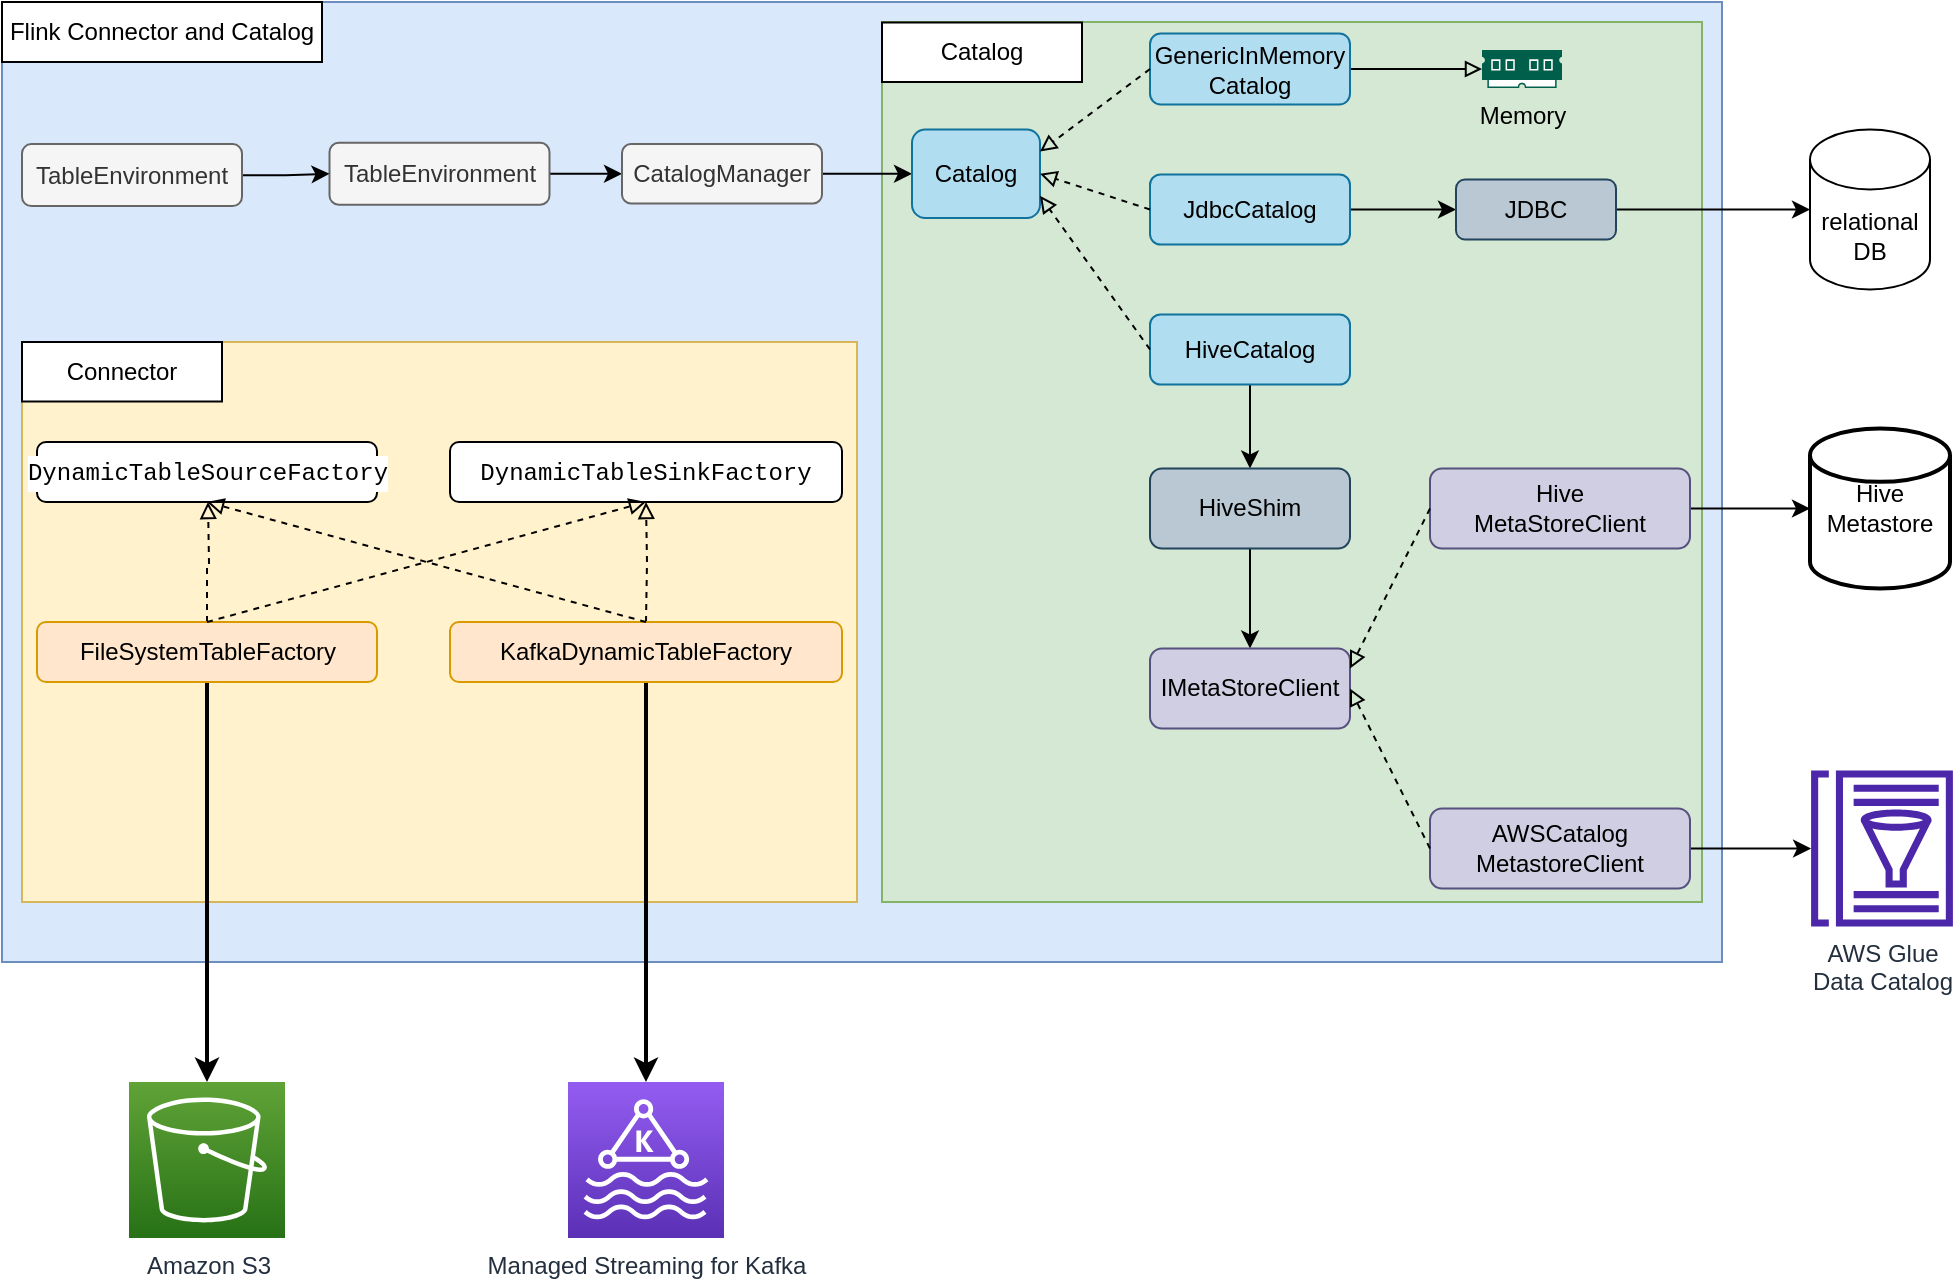 <mxfile version="20.7.4" type="github">
  <diagram id="6fCkQnfvTHWw5Nz4_dTc" name="Page-1">
    <mxGraphModel dx="1050" dy="566" grid="1" gridSize="10" guides="1" tooltips="1" connect="1" arrows="1" fold="1" page="1" pageScale="1" pageWidth="827" pageHeight="1169" math="0" shadow="0">
      <root>
        <mxCell id="0" />
        <mxCell id="1" parent="0" />
        <mxCell id="8L1h696zqM6Jr5x79oPo-1" value="" style="rounded=0;whiteSpace=wrap;html=1;align=left;fillColor=#dae8fc;strokeColor=#6c8ebf;fontColor=default;labelBackgroundColor=default;" vertex="1" parent="1">
          <mxGeometry x="20" y="100" width="860" height="480" as="geometry" />
        </mxCell>
        <mxCell id="8L1h696zqM6Jr5x79oPo-76" value="" style="rounded=0;whiteSpace=wrap;html=1;labelBackgroundColor=default;strokeColor=#d6b656;fillColor=#fff2cc;" vertex="1" parent="1">
          <mxGeometry x="30" y="270" width="417.5" height="280" as="geometry" />
        </mxCell>
        <mxCell id="8L1h696zqM6Jr5x79oPo-75" value="" style="rounded=0;whiteSpace=wrap;html=1;labelBackgroundColor=default;strokeColor=#82b366;fillColor=#d5e8d4;" vertex="1" parent="1">
          <mxGeometry x="460" y="110" width="410" height="440" as="geometry" />
        </mxCell>
        <mxCell id="8L1h696zqM6Jr5x79oPo-13" style="edgeStyle=orthogonalEdgeStyle;rounded=0;orthogonalLoop=1;jettySize=auto;html=1;exitX=1;exitY=0.5;exitDx=0;exitDy=0;entryX=0;entryY=0.5;entryDx=0;entryDy=0;fontColor=none;" edge="1" parent="1" source="8L1h696zqM6Jr5x79oPo-2" target="8L1h696zqM6Jr5x79oPo-3">
          <mxGeometry relative="1" as="geometry" />
        </mxCell>
        <mxCell id="8L1h696zqM6Jr5x79oPo-2" value="TableEnvironment" style="rounded=1;whiteSpace=wrap;html=1;fillColor=#f5f5f5;fontColor=#333333;strokeColor=#666666;" vertex="1" parent="1">
          <mxGeometry x="183.75" y="170.37" width="110" height="31" as="geometry" />
        </mxCell>
        <mxCell id="8L1h696zqM6Jr5x79oPo-43" style="edgeStyle=orthogonalEdgeStyle;rounded=0;orthogonalLoop=1;jettySize=auto;html=1;fontColor=default;exitX=1;exitY=0.5;exitDx=0;exitDy=0;entryX=0;entryY=0.5;entryDx=0;entryDy=0;" edge="1" parent="1" source="8L1h696zqM6Jr5x79oPo-3" target="8L1h696zqM6Jr5x79oPo-4">
          <mxGeometry relative="1" as="geometry" />
        </mxCell>
        <mxCell id="8L1h696zqM6Jr5x79oPo-3" value="CatalogManager" style="rounded=1;whiteSpace=wrap;html=1;fillColor=#f5f5f5;fontColor=#333333;strokeColor=#666666;" vertex="1" parent="1">
          <mxGeometry x="330" y="171.06" width="100" height="29.63" as="geometry" />
        </mxCell>
        <mxCell id="8L1h696zqM6Jr5x79oPo-4" value="Catalog" style="rounded=1;whiteSpace=wrap;html=1;fillColor=#b1ddf0;strokeColor=#10739e;" vertex="1" parent="1">
          <mxGeometry x="475" y="163.75" width="64" height="44.25" as="geometry" />
        </mxCell>
        <mxCell id="8L1h696zqM6Jr5x79oPo-83" style="edgeStyle=orthogonalEdgeStyle;rounded=0;orthogonalLoop=1;jettySize=auto;html=1;exitX=1;exitY=0.5;exitDx=0;exitDy=0;strokeWidth=1;fontColor=#000000;endArrow=block;endFill=0;" edge="1" parent="1" source="8L1h696zqM6Jr5x79oPo-5" target="8L1h696zqM6Jr5x79oPo-9">
          <mxGeometry relative="1" as="geometry" />
        </mxCell>
        <mxCell id="8L1h696zqM6Jr5x79oPo-5" value="GenericInMemory&lt;br&gt;Catalog" style="rounded=1;whiteSpace=wrap;html=1;fillColor=#b1ddf0;strokeColor=#10739e;" vertex="1" parent="1">
          <mxGeometry x="594" y="115.75" width="100" height="35.5" as="geometry" />
        </mxCell>
        <mxCell id="8L1h696zqM6Jr5x79oPo-18" style="edgeStyle=orthogonalEdgeStyle;rounded=0;orthogonalLoop=1;jettySize=auto;html=1;fontColor=none;" edge="1" parent="1" source="8L1h696zqM6Jr5x79oPo-6" target="8L1h696zqM6Jr5x79oPo-12">
          <mxGeometry relative="1" as="geometry" />
        </mxCell>
        <mxCell id="8L1h696zqM6Jr5x79oPo-6" value="JdbcCatalog" style="rounded=1;whiteSpace=wrap;html=1;fillColor=#b1ddf0;strokeColor=#10739e;" vertex="1" parent="1">
          <mxGeometry x="594" y="186.25" width="100" height="35" as="geometry" />
        </mxCell>
        <mxCell id="8L1h696zqM6Jr5x79oPo-19" style="edgeStyle=orthogonalEdgeStyle;rounded=0;orthogonalLoop=1;jettySize=auto;html=1;fontColor=none;" edge="1" parent="1" source="8L1h696zqM6Jr5x79oPo-7" target="8L1h696zqM6Jr5x79oPo-11">
          <mxGeometry relative="1" as="geometry" />
        </mxCell>
        <mxCell id="8L1h696zqM6Jr5x79oPo-7" value="HiveCatalog" style="rounded=1;whiteSpace=wrap;html=1;fillColor=#b1ddf0;strokeColor=#10739e;" vertex="1" parent="1">
          <mxGeometry x="594" y="256.25" width="100" height="35" as="geometry" />
        </mxCell>
        <mxCell id="8L1h696zqM6Jr5x79oPo-8" value="Flink Connector and Catalog" style="rounded=0;whiteSpace=wrap;html=1;fontColor=none;" vertex="1" parent="1">
          <mxGeometry x="20" y="100" width="160" height="30" as="geometry" />
        </mxCell>
        <mxCell id="8L1h696zqM6Jr5x79oPo-9" value="Memory" style="sketch=0;pointerEvents=1;shadow=0;dashed=0;html=1;strokeColor=none;fillColor=#005F4B;labelPosition=center;verticalLabelPosition=bottom;verticalAlign=top;align=center;outlineConnect=0;shape=mxgraph.veeam2.ram;fontColor=none;" vertex="1" parent="1">
          <mxGeometry x="760" y="124" width="40" height="19" as="geometry" />
        </mxCell>
        <mxCell id="8L1h696zqM6Jr5x79oPo-10" value="relational DB" style="shape=cylinder3;whiteSpace=wrap;html=1;boundedLbl=1;backgroundOutline=1;size=15;fontColor=none;" vertex="1" parent="1">
          <mxGeometry x="924" y="163.75" width="60" height="80" as="geometry" />
        </mxCell>
        <mxCell id="8L1h696zqM6Jr5x79oPo-29" style="edgeStyle=orthogonalEdgeStyle;rounded=0;orthogonalLoop=1;jettySize=auto;html=1;fontColor=none;" edge="1" parent="1" source="8L1h696zqM6Jr5x79oPo-11" target="8L1h696zqM6Jr5x79oPo-26">
          <mxGeometry relative="1" as="geometry" />
        </mxCell>
        <mxCell id="8L1h696zqM6Jr5x79oPo-11" value="HiveShim" style="rounded=1;whiteSpace=wrap;html=1;fillColor=#bac8d3;strokeColor=#23445d;" vertex="1" parent="1">
          <mxGeometry x="594" y="333.25" width="100" height="40" as="geometry" />
        </mxCell>
        <mxCell id="8L1h696zqM6Jr5x79oPo-21" style="edgeStyle=orthogonalEdgeStyle;rounded=0;orthogonalLoop=1;jettySize=auto;html=1;fontColor=none;" edge="1" parent="1" source="8L1h696zqM6Jr5x79oPo-12" target="8L1h696zqM6Jr5x79oPo-10">
          <mxGeometry relative="1" as="geometry" />
        </mxCell>
        <mxCell id="8L1h696zqM6Jr5x79oPo-12" value="JDBC" style="rounded=1;whiteSpace=wrap;html=1;fillColor=#bac8d3;strokeColor=#23445d;" vertex="1" parent="1">
          <mxGeometry x="747" y="188.75" width="80" height="30" as="geometry" />
        </mxCell>
        <mxCell id="8L1h696zqM6Jr5x79oPo-15" value="" style="endArrow=block;dashed=1;html=1;rounded=0;fontColor=none;entryX=1;entryY=0.25;entryDx=0;entryDy=0;exitX=0;exitY=0.5;exitDx=0;exitDy=0;endFill=0;" edge="1" parent="1" source="8L1h696zqM6Jr5x79oPo-5" target="8L1h696zqM6Jr5x79oPo-4">
          <mxGeometry width="50" height="50" relative="1" as="geometry">
            <mxPoint x="400" y="199" as="sourcePoint" />
            <mxPoint x="450" y="149" as="targetPoint" />
          </mxGeometry>
        </mxCell>
        <mxCell id="8L1h696zqM6Jr5x79oPo-23" value="Hive Metastore" style="strokeWidth=2;html=1;shape=mxgraph.flowchart.database;whiteSpace=wrap;fontColor=none;" vertex="1" parent="1">
          <mxGeometry x="924" y="313.25" width="70" height="80" as="geometry" />
        </mxCell>
        <mxCell id="8L1h696zqM6Jr5x79oPo-26" value="IMetaStoreClient" style="rounded=1;whiteSpace=wrap;html=1;fillColor=#d0cee2;strokeColor=#56517e;" vertex="1" parent="1">
          <mxGeometry x="594" y="423.25" width="100" height="40" as="geometry" />
        </mxCell>
        <mxCell id="8L1h696zqM6Jr5x79oPo-38" style="edgeStyle=orthogonalEdgeStyle;rounded=0;orthogonalLoop=1;jettySize=auto;html=1;fontColor=none;" edge="1" parent="1" source="8L1h696zqM6Jr5x79oPo-27" target="8L1h696zqM6Jr5x79oPo-32">
          <mxGeometry relative="1" as="geometry" />
        </mxCell>
        <mxCell id="8L1h696zqM6Jr5x79oPo-27" value="AWSCatalog&lt;br&gt;MetastoreClient" style="rounded=1;whiteSpace=wrap;html=1;fillColor=#d0cee2;strokeColor=#56517e;" vertex="1" parent="1">
          <mxGeometry x="734" y="503.25" width="130" height="40" as="geometry" />
        </mxCell>
        <mxCell id="8L1h696zqM6Jr5x79oPo-37" style="edgeStyle=orthogonalEdgeStyle;rounded=0;orthogonalLoop=1;jettySize=auto;html=1;exitX=1;exitY=0.5;exitDx=0;exitDy=0;entryX=0;entryY=0.5;entryDx=0;entryDy=0;entryPerimeter=0;fontColor=none;" edge="1" parent="1" source="8L1h696zqM6Jr5x79oPo-28" target="8L1h696zqM6Jr5x79oPo-23">
          <mxGeometry relative="1" as="geometry" />
        </mxCell>
        <mxCell id="8L1h696zqM6Jr5x79oPo-28" value="Hive&lt;br&gt;MetaStoreClient" style="rounded=1;whiteSpace=wrap;html=1;fillColor=#d0cee2;strokeColor=#56517e;" vertex="1" parent="1">
          <mxGeometry x="734" y="333.25" width="130" height="40" as="geometry" />
        </mxCell>
        <mxCell id="8L1h696zqM6Jr5x79oPo-30" value="" style="endArrow=block;dashed=1;html=1;rounded=0;fontColor=none;endFill=0;exitX=0;exitY=0.5;exitDx=0;exitDy=0;entryX=1;entryY=0.25;entryDx=0;entryDy=0;" edge="1" parent="1" source="8L1h696zqM6Jr5x79oPo-28" target="8L1h696zqM6Jr5x79oPo-26">
          <mxGeometry width="50" height="50" relative="1" as="geometry">
            <mxPoint x="704" y="423.25" as="sourcePoint" />
            <mxPoint x="754" y="373.25" as="targetPoint" />
          </mxGeometry>
        </mxCell>
        <mxCell id="8L1h696zqM6Jr5x79oPo-32" value="AWS Glue &lt;br&gt;Data Catalog" style="sketch=0;outlineConnect=0;fontColor=#232F3E;gradientColor=none;fillColor=#4D27AA;strokeColor=none;dashed=0;verticalLabelPosition=bottom;verticalAlign=top;align=center;html=1;fontSize=12;fontStyle=0;aspect=fixed;pointerEvents=1;shape=mxgraph.aws4.glue_data_catalog;" vertex="1" parent="1">
          <mxGeometry x="924" y="484.25" width="72" height="78" as="geometry" />
        </mxCell>
        <mxCell id="8L1h696zqM6Jr5x79oPo-39" value="" style="shape=image;verticalLabelPosition=bottom;labelBackgroundColor=default;verticalAlign=top;aspect=fixed;imageAspect=0;image=https://hive.apache.org/images/hive_logo_medium.jpg;" vertex="1" parent="1">
          <mxGeometry x="932" y="292.72" width="44" height="40.53" as="geometry" />
        </mxCell>
        <mxCell id="8L1h696zqM6Jr5x79oPo-51" style="edgeStyle=orthogonalEdgeStyle;rounded=0;orthogonalLoop=1;jettySize=auto;html=1;fontColor=default;dashed=1;endArrow=block;endFill=0;exitX=0.5;exitY=0;exitDx=0;exitDy=0;" edge="1" parent="1" source="8L1h696zqM6Jr5x79oPo-44">
          <mxGeometry relative="1" as="geometry">
            <mxPoint x="123" y="350" as="targetPoint" />
          </mxGeometry>
        </mxCell>
        <mxCell id="8L1h696zqM6Jr5x79oPo-40" value="&lt;div style=&quot;font-family: Menlo, Monaco, &amp;quot;Courier New&amp;quot;, monospace; line-height: 18px;&quot;&gt;&lt;div style=&quot;line-height: 18px;&quot;&gt;DynamicTableSourceFactory&lt;/div&gt;&lt;/div&gt;" style="rounded=1;whiteSpace=wrap;html=1;fontColor=default;strokeColor=default;labelBackgroundColor=default;" vertex="1" parent="1">
          <mxGeometry x="37.5" y="320" width="170" height="30" as="geometry" />
        </mxCell>
        <mxCell id="8L1h696zqM6Jr5x79oPo-54" style="edgeStyle=orthogonalEdgeStyle;rounded=0;orthogonalLoop=1;jettySize=auto;html=1;dashed=1;fontColor=default;endArrow=block;endFill=0;" edge="1" parent="1" target="8L1h696zqM6Jr5x79oPo-41">
          <mxGeometry relative="1" as="geometry">
            <mxPoint x="342" y="410" as="sourcePoint" />
          </mxGeometry>
        </mxCell>
        <mxCell id="8L1h696zqM6Jr5x79oPo-41" value="&lt;div style=&quot;font-family: Menlo, Monaco, &amp;quot;Courier New&amp;quot;, monospace; line-height: 18px;&quot;&gt;DynamicTableSinkFactory&lt;/div&gt;" style="rounded=1;whiteSpace=wrap;html=1;fontColor=default;strokeColor=default;labelBackgroundColor=none;" vertex="1" parent="1">
          <mxGeometry x="244" y="320" width="196" height="30" as="geometry" />
        </mxCell>
        <mxCell id="8L1h696zqM6Jr5x79oPo-71" style="edgeStyle=orthogonalEdgeStyle;rounded=0;orthogonalLoop=1;jettySize=auto;html=1;entryX=0.5;entryY=0;entryDx=0;entryDy=0;entryPerimeter=0;fontColor=default;endArrow=classic;endFill=1;strokeWidth=2;" edge="1" parent="1" source="8L1h696zqM6Jr5x79oPo-44" target="8L1h696zqM6Jr5x79oPo-68">
          <mxGeometry relative="1" as="geometry" />
        </mxCell>
        <mxCell id="8L1h696zqM6Jr5x79oPo-44" value="FileSystemTableFactory" style="rounded=1;whiteSpace=wrap;strokeColor=#d79b00;labelBackgroundColor=none;fillColor=#ffe6cc;" vertex="1" parent="1">
          <mxGeometry x="37.5" y="410" width="170" height="30" as="geometry" />
        </mxCell>
        <mxCell id="8L1h696zqM6Jr5x79oPo-73" style="edgeStyle=orthogonalEdgeStyle;rounded=0;orthogonalLoop=1;jettySize=auto;html=1;exitX=0.5;exitY=1;exitDx=0;exitDy=0;strokeWidth=2;fontColor=default;endArrow=classic;endFill=1;" edge="1" parent="1" source="8L1h696zqM6Jr5x79oPo-46" target="8L1h696zqM6Jr5x79oPo-69">
          <mxGeometry relative="1" as="geometry" />
        </mxCell>
        <mxCell id="8L1h696zqM6Jr5x79oPo-46" value="KafkaDynamicTableFactory" style="rounded=1;whiteSpace=wrap;strokeColor=#d79b00;labelBackgroundColor=none;fillColor=#ffe6cc;" vertex="1" parent="1">
          <mxGeometry x="244" y="410" width="196" height="30" as="geometry" />
        </mxCell>
        <mxCell id="8L1h696zqM6Jr5x79oPo-62" value="" style="endArrow=block;dashed=1;html=1;rounded=0;fontColor=default;entryX=0.5;entryY=1;entryDx=0;entryDy=0;exitX=0.5;exitY=0;exitDx=0;exitDy=0;endFill=0;" edge="1" parent="1" source="8L1h696zqM6Jr5x79oPo-44" target="8L1h696zqM6Jr5x79oPo-41">
          <mxGeometry width="50" height="50" relative="1" as="geometry">
            <mxPoint x="170" y="410" as="sourcePoint" />
            <mxPoint x="220" y="360" as="targetPoint" />
          </mxGeometry>
        </mxCell>
        <mxCell id="8L1h696zqM6Jr5x79oPo-64" value="" style="endArrow=block;dashed=1;html=1;rounded=0;fontColor=default;entryX=0.5;entryY=1;entryDx=0;entryDy=0;exitX=0.5;exitY=0;exitDx=0;exitDy=0;endFill=0;" edge="1" parent="1" source="8L1h696zqM6Jr5x79oPo-46" target="8L1h696zqM6Jr5x79oPo-40">
          <mxGeometry width="50" height="50" relative="1" as="geometry">
            <mxPoint x="132.5" y="420" as="sourcePoint" />
            <mxPoint x="303" y="360" as="targetPoint" />
          </mxGeometry>
        </mxCell>
        <mxCell id="8L1h696zqM6Jr5x79oPo-68" value="Amazon S3" style="sketch=0;points=[[0,0,0],[0.25,0,0],[0.5,0,0],[0.75,0,0],[1,0,0],[0,1,0],[0.25,1,0],[0.5,1,0],[0.75,1,0],[1,1,0],[0,0.25,0],[0,0.5,0],[0,0.75,0],[1,0.25,0],[1,0.5,0],[1,0.75,0]];outlineConnect=0;fontColor=#232F3E;gradientColor=#60A337;gradientDirection=north;fillColor=#277116;strokeColor=#ffffff;dashed=0;verticalLabelPosition=bottom;verticalAlign=top;align=center;html=1;fontSize=12;fontStyle=0;aspect=fixed;shape=mxgraph.aws4.resourceIcon;resIcon=mxgraph.aws4.s3;labelBackgroundColor=default;" vertex="1" parent="1">
          <mxGeometry x="83.5" y="640" width="78" height="78" as="geometry" />
        </mxCell>
        <mxCell id="8L1h696zqM6Jr5x79oPo-69" value="Managed Streaming for Kafka" style="sketch=0;points=[[0,0,0],[0.25,0,0],[0.5,0,0],[0.75,0,0],[1,0,0],[0,1,0],[0.25,1,0],[0.5,1,0],[0.75,1,0],[1,1,0],[0,0.25,0],[0,0.5,0],[0,0.75,0],[1,0.25,0],[1,0.5,0],[1,0.75,0]];outlineConnect=0;fontColor=#232F3E;gradientColor=#945DF2;gradientDirection=north;fillColor=#5A30B5;strokeColor=#ffffff;dashed=0;verticalLabelPosition=bottom;verticalAlign=top;align=center;html=1;fontSize=12;fontStyle=0;aspect=fixed;shape=mxgraph.aws4.resourceIcon;resIcon=mxgraph.aws4.managed_streaming_for_kafka;labelBackgroundColor=default;" vertex="1" parent="1">
          <mxGeometry x="303" y="640" width="78" height="78" as="geometry" />
        </mxCell>
        <mxCell id="8L1h696zqM6Jr5x79oPo-77" value="Catalog" style="rounded=0;whiteSpace=wrap;html=1;fontColor=none;" vertex="1" parent="1">
          <mxGeometry x="460" y="110.25" width="100" height="29.75" as="geometry" />
        </mxCell>
        <mxCell id="8L1h696zqM6Jr5x79oPo-78" value="Connector" style="rounded=0;whiteSpace=wrap;html=1;fontColor=none;" vertex="1" parent="1">
          <mxGeometry x="30" y="270" width="100" height="29.75" as="geometry" />
        </mxCell>
        <mxCell id="8L1h696zqM6Jr5x79oPo-80" style="edgeStyle=orthogonalEdgeStyle;rounded=0;orthogonalLoop=1;jettySize=auto;html=1;entryX=0;entryY=0.5;entryDx=0;entryDy=0;strokeWidth=1;fontColor=#000000;endArrow=classic;endFill=1;" edge="1" parent="1" source="8L1h696zqM6Jr5x79oPo-79" target="8L1h696zqM6Jr5x79oPo-2">
          <mxGeometry relative="1" as="geometry" />
        </mxCell>
        <mxCell id="8L1h696zqM6Jr5x79oPo-79" value="TableEnvironment" style="rounded=1;whiteSpace=wrap;html=1;fillColor=#f5f5f5;fontColor=#333333;strokeColor=#666666;" vertex="1" parent="1">
          <mxGeometry x="30" y="171.06" width="110" height="31" as="geometry" />
        </mxCell>
        <mxCell id="8L1h696zqM6Jr5x79oPo-81" value="" style="endArrow=block;dashed=1;html=1;rounded=0;fontColor=none;entryX=1;entryY=0.5;entryDx=0;entryDy=0;exitX=0;exitY=0.5;exitDx=0;exitDy=0;endFill=0;" edge="1" parent="1" source="8L1h696zqM6Jr5x79oPo-6" target="8L1h696zqM6Jr5x79oPo-4">
          <mxGeometry width="50" height="50" relative="1" as="geometry">
            <mxPoint x="604" y="143.5" as="sourcePoint" />
            <mxPoint x="549" y="184.812" as="targetPoint" />
          </mxGeometry>
        </mxCell>
        <mxCell id="8L1h696zqM6Jr5x79oPo-82" value="" style="endArrow=block;dashed=1;html=1;rounded=0;fontColor=none;entryX=1;entryY=0.75;entryDx=0;entryDy=0;exitX=0;exitY=0.5;exitDx=0;exitDy=0;endFill=0;" edge="1" parent="1" source="8L1h696zqM6Jr5x79oPo-7" target="8L1h696zqM6Jr5x79oPo-4">
          <mxGeometry width="50" height="50" relative="1" as="geometry">
            <mxPoint x="585" y="225.88" as="sourcePoint" />
            <mxPoint x="530" y="208.005" as="targetPoint" />
          </mxGeometry>
        </mxCell>
        <mxCell id="8L1h696zqM6Jr5x79oPo-84" value="" style="endArrow=block;dashed=1;html=1;rounded=0;fontColor=none;endFill=0;exitX=0;exitY=0.5;exitDx=0;exitDy=0;entryX=1;entryY=0.5;entryDx=0;entryDy=0;" edge="1" parent="1" source="8L1h696zqM6Jr5x79oPo-27" target="8L1h696zqM6Jr5x79oPo-26">
          <mxGeometry width="50" height="50" relative="1" as="geometry">
            <mxPoint x="744" y="363.25" as="sourcePoint" />
            <mxPoint x="704" y="443.25" as="targetPoint" />
          </mxGeometry>
        </mxCell>
      </root>
    </mxGraphModel>
  </diagram>
</mxfile>
